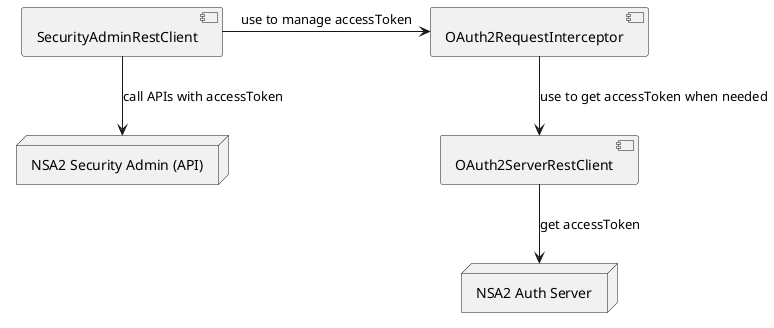 @startuml
'https://plantuml.com/component-diagram

[SecurityAdminRestClient]
[OAuth2RequestInterceptor]
[OAuth2ServerRestClient]

node "NSA2 Auth Server"

node "NSA2 Security Admin (API)"

[OAuth2ServerRestClient] --> "NSA2 Auth Server" : get accessToken
[OAuth2RequestInterceptor] --> [OAuth2ServerRestClient]: use to get accessToken when needed

[SecurityAdminRestClient] --> "NSA2 Security Admin (API)": call APIs with accessToken
[SecurityAdminRestClient] -r-> [OAuth2RequestInterceptor]: use to manage accessToken

'package "Some Group" {
'  HTTP - [First Component]
'  [Another Component]
'}
'
'node "Other Groups" {
'  FTP - [Second Component]
'  [First Component] --> FTP
'}
'
'cloud {
'  [Example 1]
'}
'
'
'database "MySql" {
'  folder "This is my folder" {
'    [Folder 3]
'  }
'  frame "Foo" {
'    [Frame 4]
'  }
'}
'
'
'[Another Component] --> [Example 1]
'[Example 1] --> [Folder 3]
'[Folder 3] --> [Frame 4]

@enduml